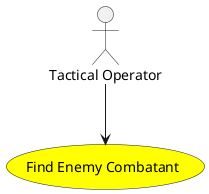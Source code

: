 @startuml


usecase "Find Enemy Combatant" as FindEnemyCombatant #yellow

Actor "Tactical Operator" as TacticalOperator

TacticalOperator --> FindEnemyCombatant











@enduml
